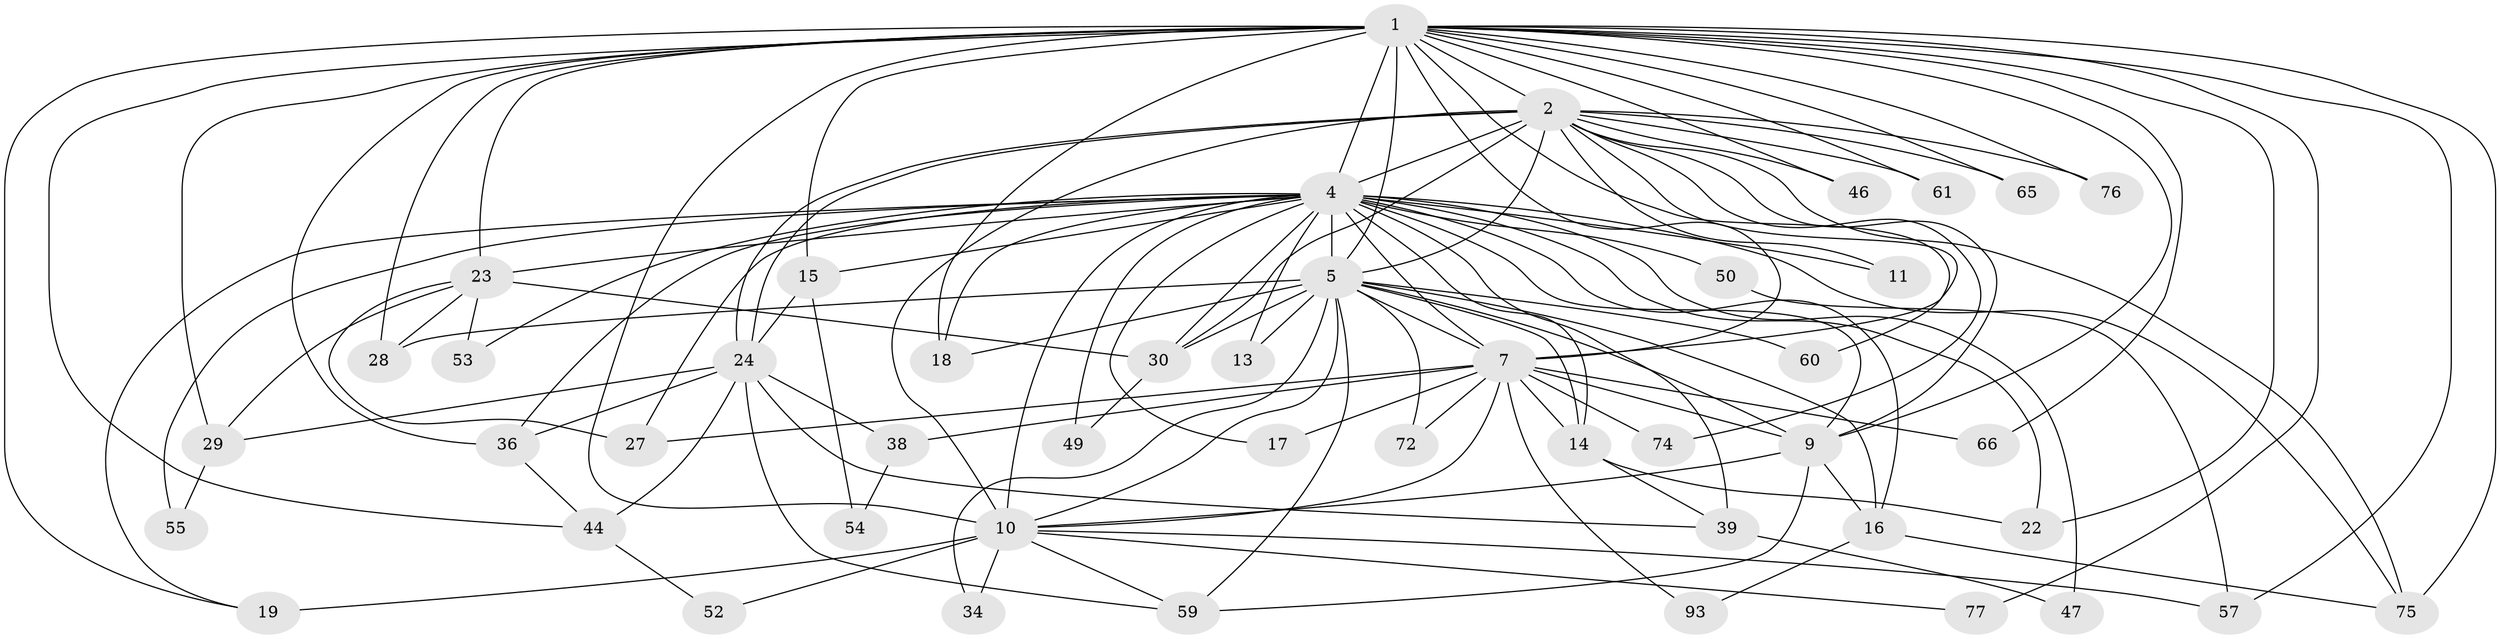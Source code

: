 // original degree distribution, {16: 0.031578947368421054, 24: 0.010526315789473684, 23: 0.010526315789473684, 22: 0.010526315789473684, 27: 0.010526315789473684, 17: 0.010526315789473684, 14: 0.010526315789473684, 20: 0.010526315789473684, 2: 0.5368421052631579, 3: 0.16842105263157894, 5: 0.042105263157894736, 4: 0.12631578947368421, 9: 0.010526315789473684, 8: 0.010526315789473684}
// Generated by graph-tools (version 1.1) at 2025/14/03/09/25 04:14:14]
// undirected, 47 vertices, 119 edges
graph export_dot {
graph [start="1"]
  node [color=gray90,style=filled];
  1 [super="+3+40+20"];
  2 [super="+80+94+48+32+62+58"];
  4 [super="+6+69"];
  5 [super="+42"];
  7 [super="+68+21"];
  9 [super="+67+90+83+41+12"];
  10 [super="+25+71+95"];
  11;
  13;
  14;
  15;
  16;
  17;
  18;
  19;
  22 [super="+31"];
  23;
  24 [super="+26"];
  27 [super="+86"];
  28 [super="+89"];
  29 [super="+88"];
  30 [super="+35+33"];
  34;
  36 [super="+92+51"];
  38;
  39 [super="+45"];
  44;
  46;
  47;
  49;
  50 [super="+70"];
  52;
  53;
  54;
  55;
  57;
  59;
  60;
  61;
  65;
  66;
  72;
  74;
  75 [super="+79"];
  76;
  77;
  93;
  1 -- 2 [weight=2];
  1 -- 4 [weight=6];
  1 -- 5 [weight=4];
  1 -- 7 [weight=2];
  1 -- 9 [weight=2];
  1 -- 10 [weight=3];
  1 -- 28;
  1 -- 29;
  1 -- 57;
  1 -- 61;
  1 -- 77;
  1 -- 65;
  1 -- 66;
  1 -- 75;
  1 -- 76;
  1 -- 15 [weight=2];
  1 -- 18;
  1 -- 19;
  1 -- 22;
  1 -- 23 [weight=2];
  1 -- 36;
  1 -- 44;
  1 -- 60;
  1 -- 46;
  2 -- 4 [weight=4];
  2 -- 5 [weight=2];
  2 -- 7 [weight=2];
  2 -- 9 [weight=2];
  2 -- 10 [weight=3];
  2 -- 11;
  2 -- 24 [weight=2];
  2 -- 24;
  2 -- 46;
  2 -- 65;
  2 -- 75;
  2 -- 30;
  2 -- 61;
  2 -- 74;
  2 -- 76;
  4 -- 5 [weight=3];
  4 -- 7 [weight=3];
  4 -- 9 [weight=6];
  4 -- 10 [weight=4];
  4 -- 47;
  4 -- 50 [weight=2];
  4 -- 27;
  4 -- 11;
  4 -- 13;
  4 -- 14;
  4 -- 15;
  4 -- 16;
  4 -- 17;
  4 -- 18;
  4 -- 19;
  4 -- 75;
  4 -- 22;
  4 -- 23 [weight=2];
  4 -- 30;
  4 -- 36;
  4 -- 49;
  4 -- 53;
  4 -- 55;
  4 -- 39 [weight=2];
  5 -- 7;
  5 -- 9 [weight=2];
  5 -- 10;
  5 -- 13;
  5 -- 14;
  5 -- 18;
  5 -- 28;
  5 -- 34;
  5 -- 60;
  5 -- 72;
  5 -- 30;
  5 -- 16;
  5 -- 59;
  7 -- 9 [weight=2];
  7 -- 10;
  7 -- 17;
  7 -- 38;
  7 -- 66;
  7 -- 72;
  7 -- 74;
  7 -- 93;
  7 -- 27;
  7 -- 14;
  9 -- 10 [weight=2];
  9 -- 16;
  9 -- 59;
  10 -- 19 [weight=2];
  10 -- 34;
  10 -- 52;
  10 -- 59;
  10 -- 77;
  10 -- 57;
  14 -- 39;
  14 -- 22;
  15 -- 54;
  15 -- 24;
  16 -- 75;
  16 -- 93;
  23 -- 27;
  23 -- 29;
  23 -- 30;
  23 -- 53;
  23 -- 28;
  24 -- 39;
  24 -- 44;
  24 -- 59;
  24 -- 29;
  24 -- 36;
  24 -- 38;
  29 -- 55;
  30 -- 49;
  36 -- 44;
  38 -- 54;
  39 -- 47;
  44 -- 52;
  50 -- 57;
}
